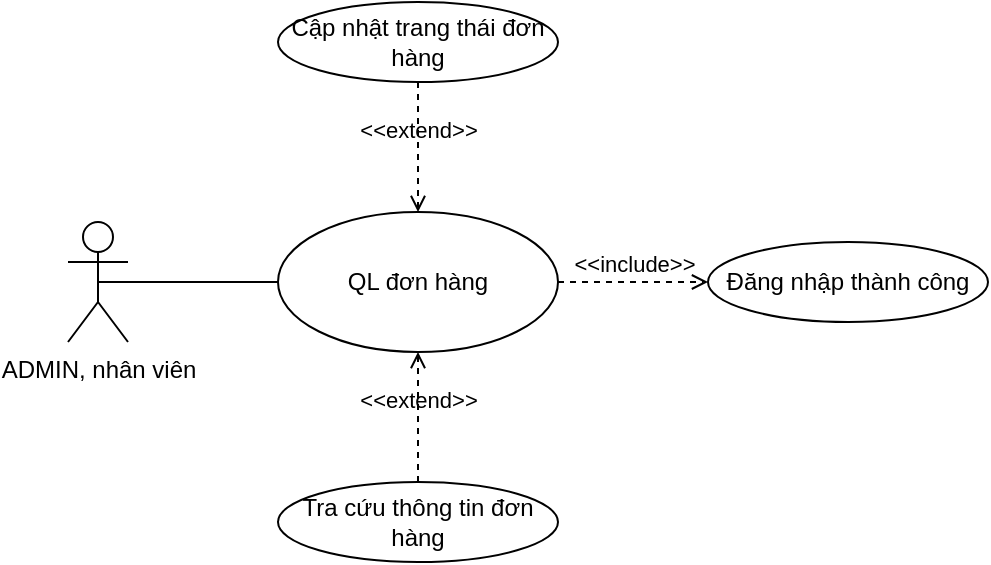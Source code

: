 <mxfile version="22.0.8" type="device">
  <diagram name="Page-1" id="GIkodXNt1I_j-_509BF0">
    <mxGraphModel dx="872" dy="465" grid="1" gridSize="10" guides="1" tooltips="1" connect="1" arrows="1" fold="1" page="1" pageScale="1" pageWidth="850" pageHeight="1100" math="0" shadow="0">
      <root>
        <mxCell id="0" />
        <mxCell id="1" parent="0" />
        <mxCell id="BGxGFgc9uIOnjnWZF-A4-1" value="ADMIN, nhân viên" style="shape=umlActor;verticalLabelPosition=bottom;verticalAlign=top;html=1;" vertex="1" parent="1">
          <mxGeometry x="180" y="190" width="30" height="60" as="geometry" />
        </mxCell>
        <mxCell id="BGxGFgc9uIOnjnWZF-A4-2" value="QL đơn hàng" style="ellipse;whiteSpace=wrap;html=1;" vertex="1" parent="1">
          <mxGeometry x="285" y="185" width="140" height="70" as="geometry" />
        </mxCell>
        <mxCell id="BGxGFgc9uIOnjnWZF-A4-3" value="Đăng nhập thành công" style="ellipse;whiteSpace=wrap;html=1;" vertex="1" parent="1">
          <mxGeometry x="500" y="200" width="140" height="40" as="geometry" />
        </mxCell>
        <mxCell id="BGxGFgc9uIOnjnWZF-A4-4" value="Cập nhật trang thái đơn hàng" style="ellipse;whiteSpace=wrap;html=1;" vertex="1" parent="1">
          <mxGeometry x="285" y="80" width="140" height="40" as="geometry" />
        </mxCell>
        <mxCell id="BGxGFgc9uIOnjnWZF-A4-7" value="&amp;lt;&amp;lt;extend&amp;gt;&amp;gt;" style="html=1;verticalAlign=bottom;labelBackgroundColor=none;endArrow=open;endFill=0;dashed=1;rounded=0;entryX=0.5;entryY=0;entryDx=0;entryDy=0;exitX=0.5;exitY=1;exitDx=0;exitDy=0;" edge="1" parent="1" source="BGxGFgc9uIOnjnWZF-A4-4" target="BGxGFgc9uIOnjnWZF-A4-2">
          <mxGeometry width="160" relative="1" as="geometry">
            <mxPoint x="530" y="180" as="sourcePoint" />
            <mxPoint x="500" y="260" as="targetPoint" />
          </mxGeometry>
        </mxCell>
        <mxCell id="BGxGFgc9uIOnjnWZF-A4-10" value="&amp;lt;&amp;lt;include&amp;gt;&amp;gt;" style="html=1;verticalAlign=bottom;labelBackgroundColor=none;endArrow=open;endFill=0;dashed=1;rounded=0;exitX=1;exitY=0.5;exitDx=0;exitDy=0;entryX=0;entryY=0.5;entryDx=0;entryDy=0;entryPerimeter=0;" edge="1" parent="1" source="BGxGFgc9uIOnjnWZF-A4-2" target="BGxGFgc9uIOnjnWZF-A4-3">
          <mxGeometry width="160" relative="1" as="geometry">
            <mxPoint x="340" y="260" as="sourcePoint" />
            <mxPoint x="500" y="260" as="targetPoint" />
          </mxGeometry>
        </mxCell>
        <mxCell id="BGxGFgc9uIOnjnWZF-A4-11" value="" style="endArrow=none;html=1;rounded=0;exitX=0.5;exitY=0.5;exitDx=0;exitDy=0;exitPerimeter=0;entryX=0;entryY=0.5;entryDx=0;entryDy=0;" edge="1" parent="1" source="BGxGFgc9uIOnjnWZF-A4-1" target="BGxGFgc9uIOnjnWZF-A4-2">
          <mxGeometry width="50" height="50" relative="1" as="geometry">
            <mxPoint x="400" y="270" as="sourcePoint" />
            <mxPoint x="280" y="220" as="targetPoint" />
          </mxGeometry>
        </mxCell>
        <mxCell id="BGxGFgc9uIOnjnWZF-A4-12" value="Tra cứu thông tin đơn hàng" style="ellipse;whiteSpace=wrap;html=1;" vertex="1" parent="1">
          <mxGeometry x="285" y="320" width="140" height="40" as="geometry" />
        </mxCell>
        <mxCell id="BGxGFgc9uIOnjnWZF-A4-13" value="&amp;lt;&amp;lt;extend&amp;gt;&amp;gt;" style="html=1;verticalAlign=bottom;labelBackgroundColor=none;endArrow=open;endFill=0;dashed=1;rounded=0;entryX=0.5;entryY=1;entryDx=0;entryDy=0;exitX=0.5;exitY=0;exitDx=0;exitDy=0;" edge="1" parent="1" source="BGxGFgc9uIOnjnWZF-A4-12" target="BGxGFgc9uIOnjnWZF-A4-2">
          <mxGeometry width="160" relative="1" as="geometry">
            <mxPoint x="500" y="330" as="sourcePoint" />
            <mxPoint x="414" y="255" as="targetPoint" />
          </mxGeometry>
        </mxCell>
      </root>
    </mxGraphModel>
  </diagram>
</mxfile>

